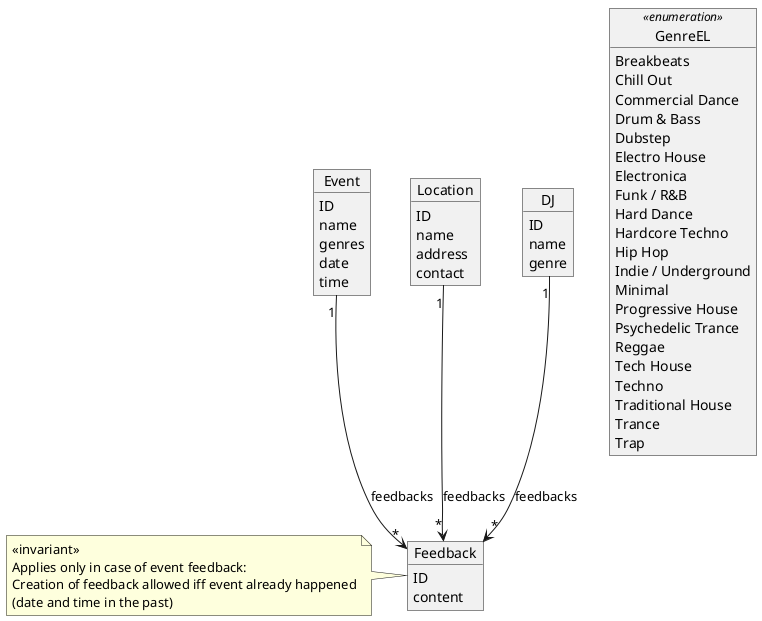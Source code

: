 @startuml model

object GenreEL <<enumeration>> {
  Breakbeats
  Chill Out
  Commercial Dance
  Drum & Bass
  Dubstep
  Electro House
  Electronica
  Funk / R&B
  Hard Dance
  Hardcore Techno
  Hip Hop
  Indie / Underground
  Minimal
  Progressive House
  Psychedelic Trance
  Reggae
  Tech House
  Techno
  Traditional House
  Trance
  Trap
}

object Event {
  ID
  name
  genres
  date
  time
}

object Location {
  ID
  name
  address
  contact
}

object DJ {
  ID
  name
  genre
}

object Feedback {
  ID
  content
}

note left
  <<invariant>>
  Applies only in case of event feedback:
  Creation of feedback allowed iff event already happened
  (date and time in the past)
end note


Event "1" --> "*" Feedback : feedbacks
Location "1" --> "*" Feedback : feedbacks
DJ "1" --> "*" Feedback : feedbacks

@enduml